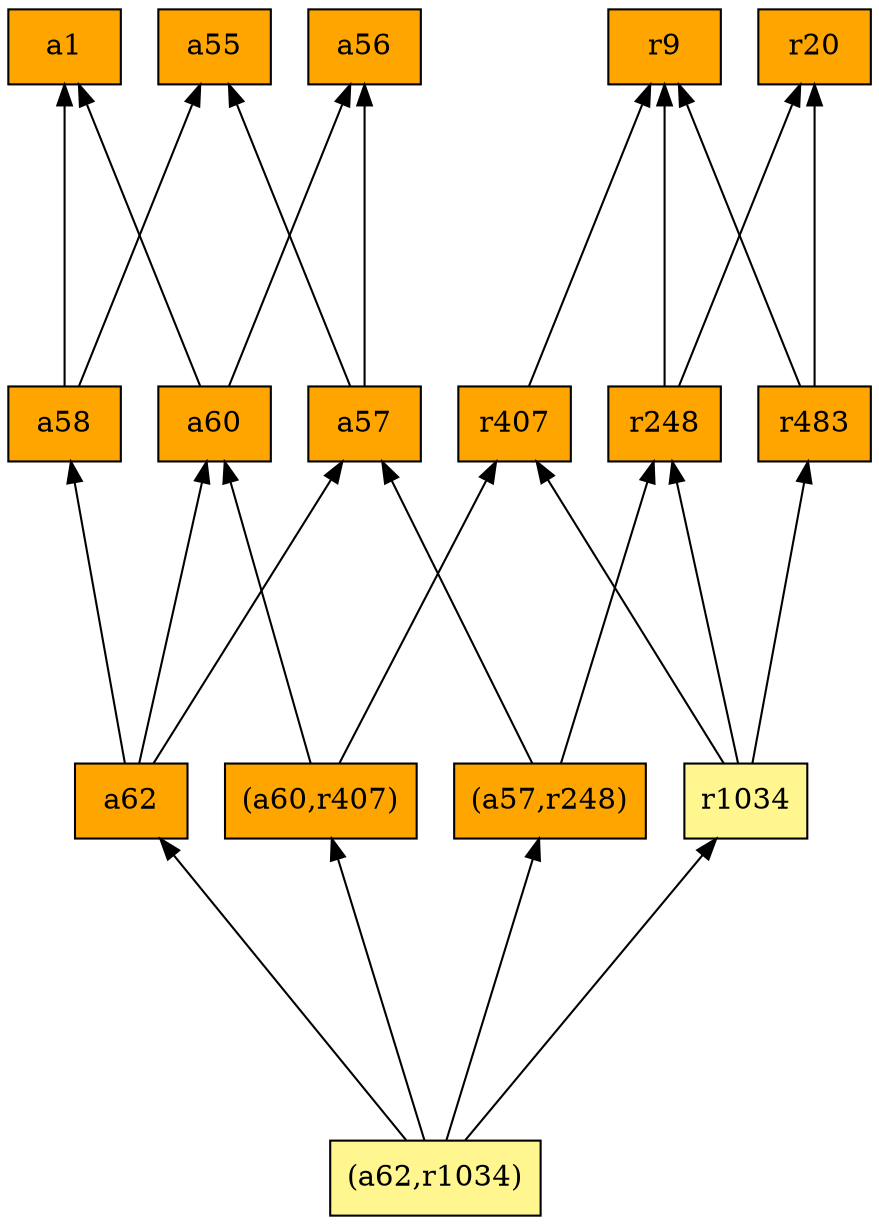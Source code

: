 digraph G {
rankdir=BT;ranksep="2.0";
"a58" [shape=record,fillcolor=orange,style=filled,label="{a58}"];
"a56" [shape=record,fillcolor=orange,style=filled,label="{a56}"];
"a57" [shape=record,fillcolor=orange,style=filled,label="{a57}"];
"r483" [shape=record,fillcolor=orange,style=filled,label="{r483}"];
"(a62,r1034)" [shape=record,fillcolor=khaki1,style=filled,label="{(a62,r1034)}"];
"r9" [shape=record,fillcolor=orange,style=filled,label="{r9}"];
"a62" [shape=record,fillcolor=orange,style=filled,label="{a62}"];
"a1" [shape=record,fillcolor=orange,style=filled,label="{a1}"];
"r248" [shape=record,fillcolor=orange,style=filled,label="{r248}"];
"a60" [shape=record,fillcolor=orange,style=filled,label="{a60}"];
"(a57,r248)" [shape=record,fillcolor=orange,style=filled,label="{(a57,r248)}"];
"a55" [shape=record,fillcolor=orange,style=filled,label="{a55}"];
"r20" [shape=record,fillcolor=orange,style=filled,label="{r20}"];
"(a60,r407)" [shape=record,fillcolor=orange,style=filled,label="{(a60,r407)}"];
"r407" [shape=record,fillcolor=orange,style=filled,label="{r407}"];
"r1034" [shape=record,fillcolor=khaki1,style=filled,label="{r1034}"];
"a58" -> "a1"
"a58" -> "a55"
"a57" -> "a56"
"a57" -> "a55"
"r483" -> "r9"
"r483" -> "r20"
"(a62,r1034)" -> "(a57,r248)"
"(a62,r1034)" -> "(a60,r407)"
"(a62,r1034)" -> "a62"
"(a62,r1034)" -> "r1034"
"a62" -> "a58"
"a62" -> "a60"
"a62" -> "a57"
"r248" -> "r9"
"r248" -> "r20"
"a60" -> "a1"
"a60" -> "a56"
"(a57,r248)" -> "a57"
"(a57,r248)" -> "r248"
"(a60,r407)" -> "a60"
"(a60,r407)" -> "r407"
"r407" -> "r9"
"r1034" -> "r248"
"r1034" -> "r483"
"r1034" -> "r407"
}